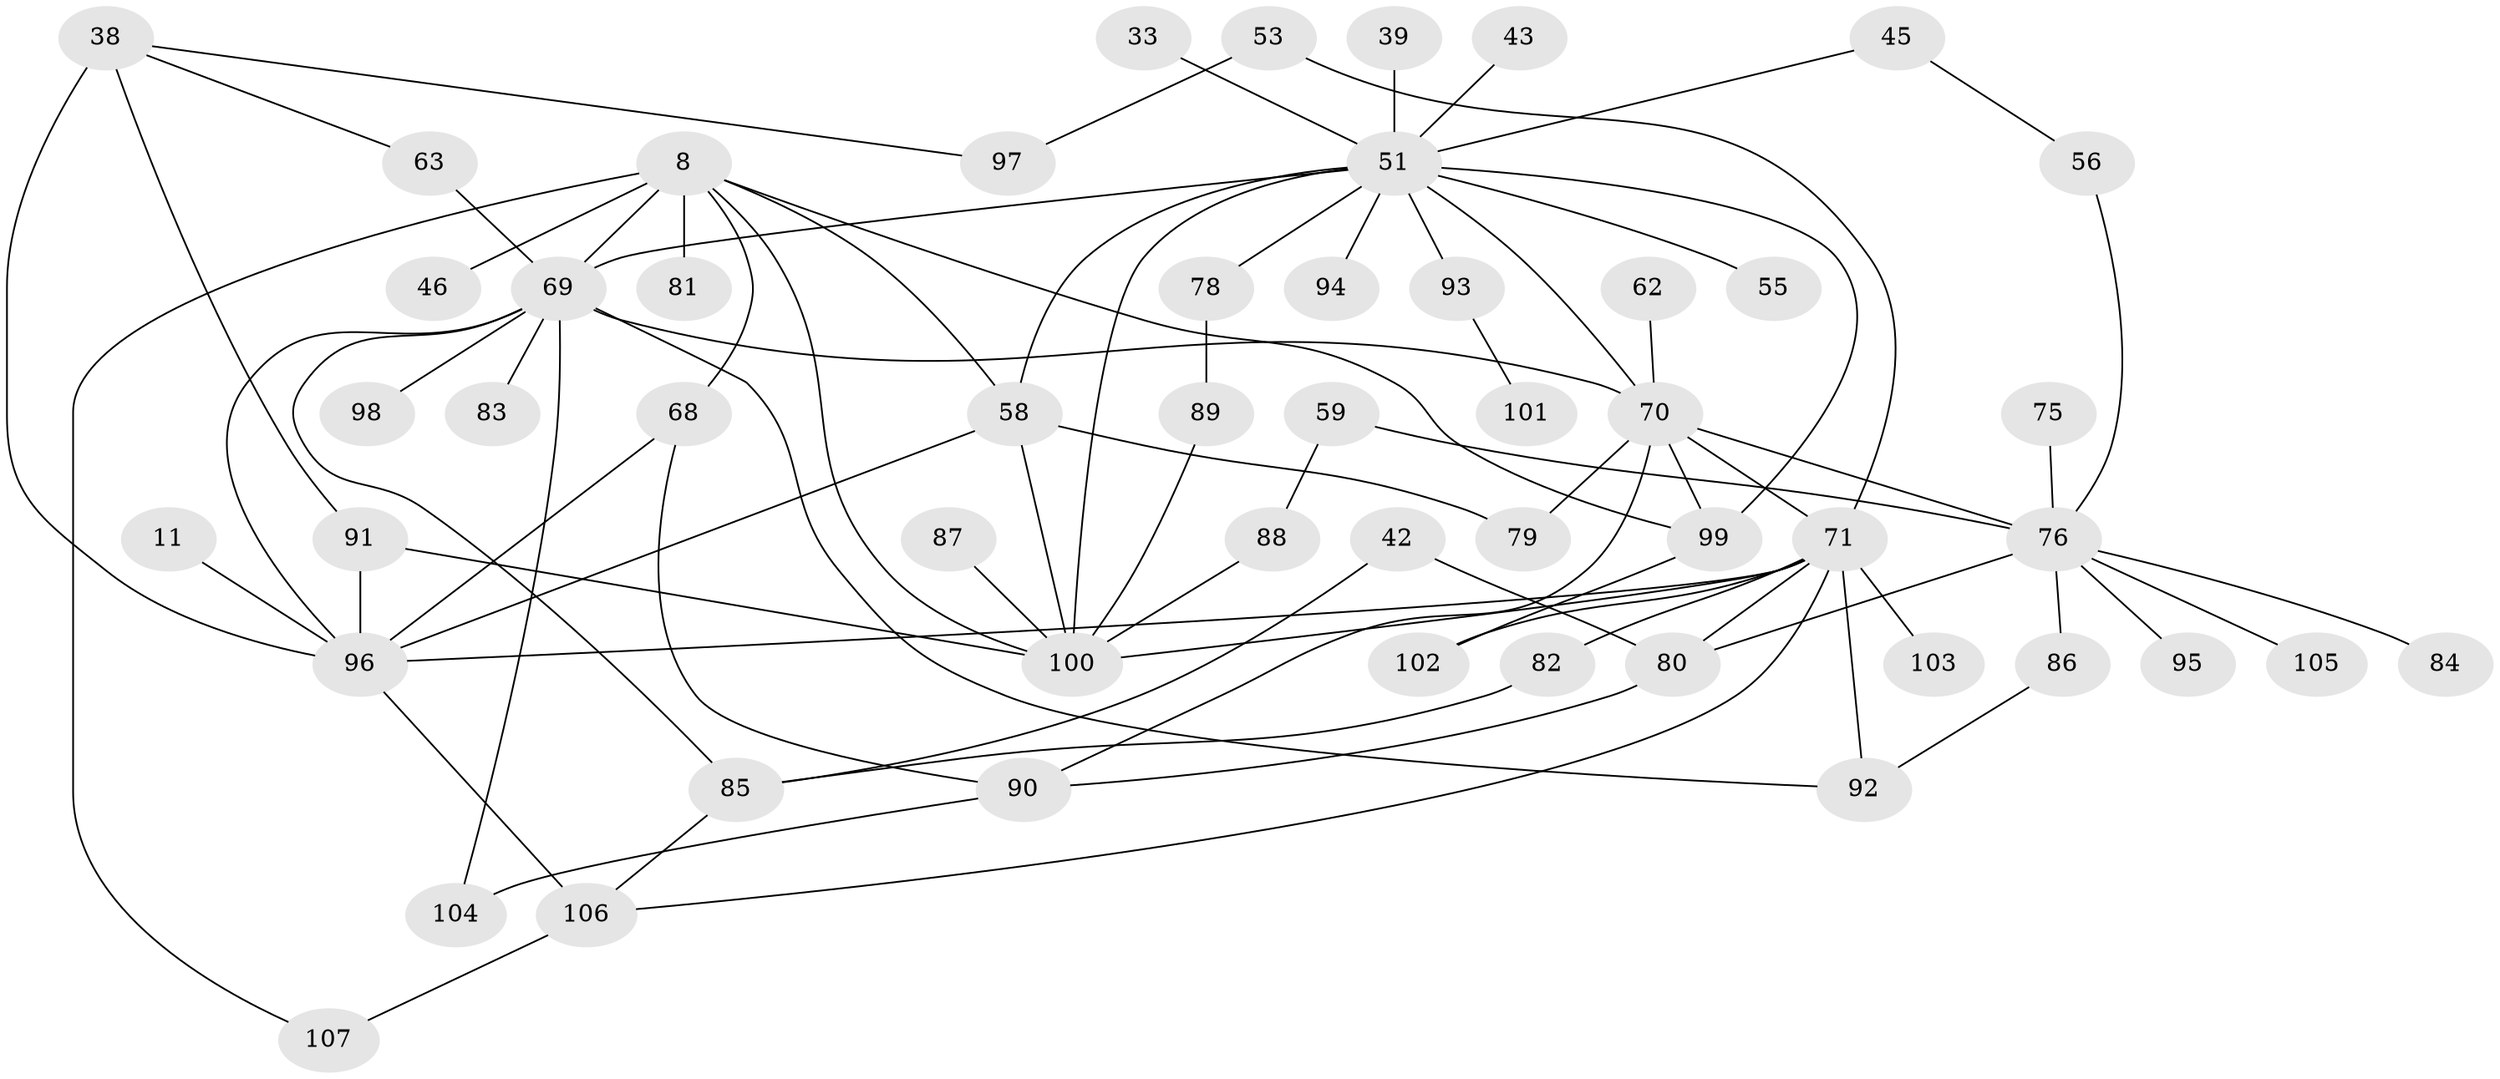 // original degree distribution, {4: 0.11214953271028037, 7: 0.028037383177570093, 6: 0.037383177570093455, 8: 0.018691588785046728, 2: 0.32710280373831774, 1: 0.17757009345794392, 3: 0.2336448598130841, 5: 0.056074766355140186, 9: 0.009345794392523364}
// Generated by graph-tools (version 1.1) at 2025/42/03/09/25 04:42:35]
// undirected, 53 vertices, 82 edges
graph export_dot {
graph [start="1"]
  node [color=gray90,style=filled];
  8 [super="+4"];
  11;
  33 [super="+29"];
  38 [super="+14"];
  39;
  42;
  43 [super="+17"];
  45;
  46;
  51 [super="+23+50+19"];
  53;
  55;
  56;
  58 [super="+9"];
  59;
  62;
  63;
  68 [super="+12+66"];
  69 [super="+28+31"];
  70 [super="+40+67"];
  71 [super="+41+64"];
  75;
  76 [super="+47"];
  78 [super="+7"];
  79;
  80 [super="+72+48"];
  81 [super="+77"];
  82 [super="+25"];
  83;
  84;
  85 [super="+20"];
  86;
  87;
  88;
  89;
  90;
  91 [super="+44+57"];
  92;
  93;
  94;
  95;
  96 [super="+6+61+21+10"];
  97;
  98;
  99 [super="+22+54"];
  100 [super="+35+73"];
  101;
  102;
  103;
  104;
  105;
  106 [super="+18+37"];
  107 [super="+74"];
  8 -- 46;
  8 -- 81 [weight=3];
  8 -- 100;
  8 -- 58;
  8 -- 99;
  8 -- 69 [weight=2];
  8 -- 107;
  8 -- 68 [weight=2];
  11 -- 96;
  33 -- 51;
  38 -- 97;
  38 -- 63;
  38 -- 96 [weight=3];
  38 -- 91;
  39 -- 51;
  42 -- 85;
  42 -- 80;
  43 -- 51;
  45 -- 56;
  45 -- 51;
  51 -- 58 [weight=2];
  51 -- 70;
  51 -- 55 [weight=2];
  51 -- 93 [weight=2];
  51 -- 69 [weight=2];
  51 -- 94;
  51 -- 99;
  51 -- 78;
  51 -- 100;
  53 -- 97;
  53 -- 71;
  56 -- 76;
  58 -- 79;
  58 -- 96;
  58 -- 100;
  59 -- 88;
  59 -- 76;
  62 -- 70;
  63 -- 69;
  68 -- 90;
  68 -- 96;
  69 -- 98;
  69 -- 70 [weight=2];
  69 -- 104;
  69 -- 96;
  69 -- 83;
  69 -- 85;
  69 -- 92;
  70 -- 90;
  70 -- 99;
  70 -- 76 [weight=2];
  70 -- 79;
  70 -- 71 [weight=2];
  71 -- 92;
  71 -- 106;
  71 -- 96 [weight=2];
  71 -- 102;
  71 -- 103;
  71 -- 82;
  71 -- 80 [weight=2];
  71 -- 100 [weight=2];
  75 -- 76 [weight=2];
  76 -- 95;
  76 -- 86 [weight=2];
  76 -- 105;
  76 -- 84;
  76 -- 80;
  78 -- 89;
  80 -- 90;
  82 -- 85;
  85 -- 106;
  86 -- 92;
  87 -- 100;
  88 -- 100;
  89 -- 100;
  90 -- 104;
  91 -- 96;
  91 -- 100 [weight=2];
  93 -- 101;
  96 -- 106 [weight=2];
  99 -- 102;
  106 -- 107;
}
